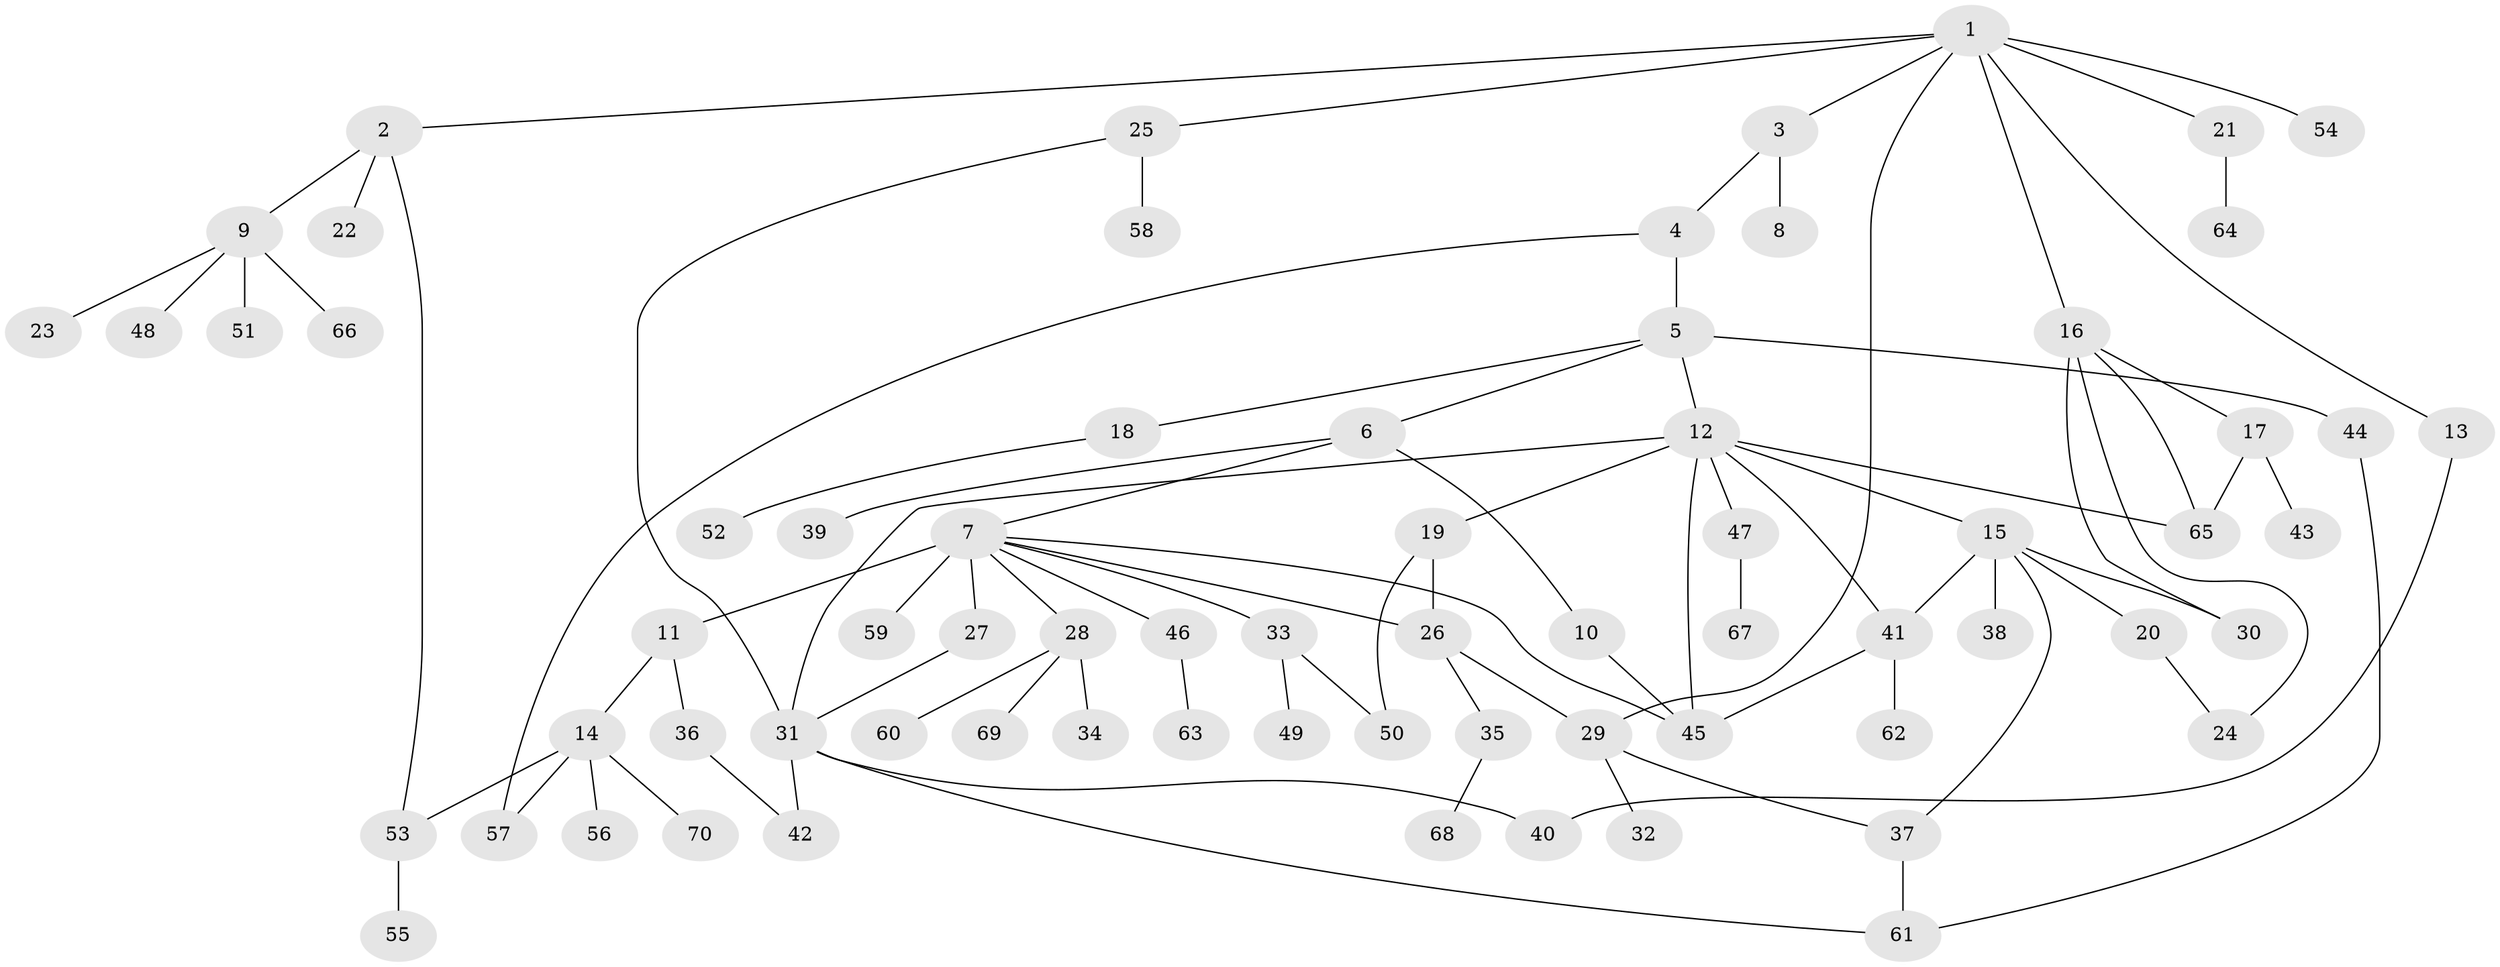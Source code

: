 // original degree distribution, {9: 0.007246376811594203, 4: 0.09420289855072464, 6: 0.021739130434782608, 5: 0.043478260869565216, 3: 0.16666666666666666, 2: 0.2608695652173913, 11: 0.007246376811594203, 1: 0.39855072463768115}
// Generated by graph-tools (version 1.1) at 2025/48/03/04/25 22:48:53]
// undirected, 70 vertices, 89 edges
graph export_dot {
  node [color=gray90,style=filled];
  1;
  2;
  3;
  4;
  5;
  6;
  7;
  8;
  9;
  10;
  11;
  12;
  13;
  14;
  15;
  16;
  17;
  18;
  19;
  20;
  21;
  22;
  23;
  24;
  25;
  26;
  27;
  28;
  29;
  30;
  31;
  32;
  33;
  34;
  35;
  36;
  37;
  38;
  39;
  40;
  41;
  42;
  43;
  44;
  45;
  46;
  47;
  48;
  49;
  50;
  51;
  52;
  53;
  54;
  55;
  56;
  57;
  58;
  59;
  60;
  61;
  62;
  63;
  64;
  65;
  66;
  67;
  68;
  69;
  70;
  1 -- 2 [weight=1.0];
  1 -- 3 [weight=1.0];
  1 -- 13 [weight=1.0];
  1 -- 16 [weight=1.0];
  1 -- 21 [weight=1.0];
  1 -- 25 [weight=1.0];
  1 -- 29 [weight=1.0];
  1 -- 54 [weight=1.0];
  2 -- 9 [weight=1.0];
  2 -- 22 [weight=1.0];
  2 -- 53 [weight=1.0];
  3 -- 4 [weight=1.0];
  3 -- 8 [weight=1.0];
  4 -- 5 [weight=1.0];
  4 -- 57 [weight=1.0];
  5 -- 6 [weight=1.0];
  5 -- 12 [weight=1.0];
  5 -- 18 [weight=1.0];
  5 -- 44 [weight=1.0];
  6 -- 7 [weight=1.0];
  6 -- 10 [weight=1.0];
  6 -- 39 [weight=1.0];
  7 -- 11 [weight=8.0];
  7 -- 26 [weight=1.0];
  7 -- 27 [weight=1.0];
  7 -- 28 [weight=1.0];
  7 -- 33 [weight=1.0];
  7 -- 45 [weight=2.0];
  7 -- 46 [weight=1.0];
  7 -- 59 [weight=1.0];
  9 -- 23 [weight=1.0];
  9 -- 48 [weight=1.0];
  9 -- 51 [weight=1.0];
  9 -- 66 [weight=1.0];
  10 -- 45 [weight=3.0];
  11 -- 14 [weight=1.0];
  11 -- 36 [weight=1.0];
  12 -- 15 [weight=1.0];
  12 -- 19 [weight=1.0];
  12 -- 31 [weight=1.0];
  12 -- 41 [weight=1.0];
  12 -- 45 [weight=1.0];
  12 -- 47 [weight=1.0];
  12 -- 65 [weight=1.0];
  13 -- 40 [weight=1.0];
  14 -- 53 [weight=1.0];
  14 -- 56 [weight=1.0];
  14 -- 57 [weight=1.0];
  14 -- 70 [weight=1.0];
  15 -- 20 [weight=1.0];
  15 -- 30 [weight=1.0];
  15 -- 37 [weight=1.0];
  15 -- 38 [weight=1.0];
  15 -- 41 [weight=1.0];
  16 -- 17 [weight=1.0];
  16 -- 24 [weight=1.0];
  16 -- 30 [weight=1.0];
  16 -- 65 [weight=1.0];
  17 -- 43 [weight=1.0];
  17 -- 65 [weight=1.0];
  18 -- 52 [weight=1.0];
  19 -- 26 [weight=1.0];
  19 -- 50 [weight=1.0];
  20 -- 24 [weight=1.0];
  21 -- 64 [weight=1.0];
  25 -- 31 [weight=1.0];
  25 -- 58 [weight=2.0];
  26 -- 29 [weight=1.0];
  26 -- 35 [weight=1.0];
  27 -- 31 [weight=1.0];
  28 -- 34 [weight=1.0];
  28 -- 60 [weight=1.0];
  28 -- 69 [weight=1.0];
  29 -- 32 [weight=1.0];
  29 -- 37 [weight=1.0];
  31 -- 40 [weight=1.0];
  31 -- 42 [weight=1.0];
  31 -- 61 [weight=1.0];
  33 -- 49 [weight=1.0];
  33 -- 50 [weight=1.0];
  35 -- 68 [weight=1.0];
  36 -- 42 [weight=1.0];
  37 -- 61 [weight=1.0];
  41 -- 45 [weight=1.0];
  41 -- 62 [weight=2.0];
  44 -- 61 [weight=1.0];
  46 -- 63 [weight=1.0];
  47 -- 67 [weight=1.0];
  53 -- 55 [weight=1.0];
}
